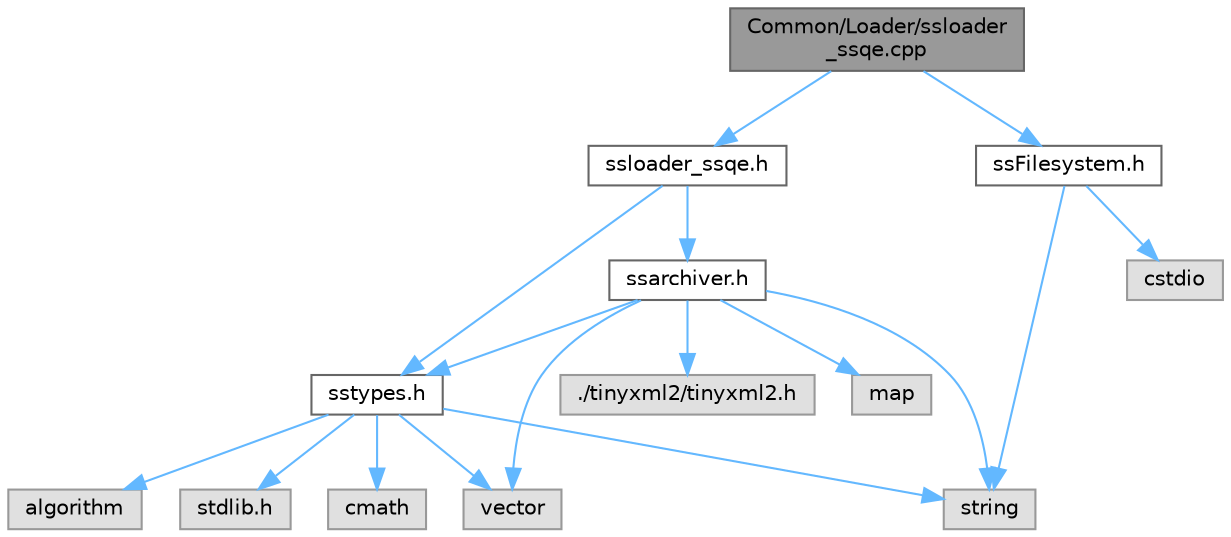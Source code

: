 digraph "Common/Loader/ssloader_ssqe.cpp"
{
 // LATEX_PDF_SIZE
  bgcolor="transparent";
  edge [fontname=Helvetica,fontsize=10,labelfontname=Helvetica,labelfontsize=10];
  node [fontname=Helvetica,fontsize=10,shape=box,height=0.2,width=0.4];
  Node1 [id="Node000001",label="Common/Loader/ssloader\l_ssqe.cpp",height=0.2,width=0.4,color="gray40", fillcolor="grey60", style="filled", fontcolor="black",tooltip=" "];
  Node1 -> Node2 [id="edge1_Node000001_Node000002",color="steelblue1",style="solid",tooltip=" "];
  Node2 [id="Node000002",label="ssloader_ssqe.h",height=0.2,width=0.4,color="grey40", fillcolor="white", style="filled",URL="$ssloader__ssqe_8h.html",tooltip=" "];
  Node2 -> Node3 [id="edge2_Node000002_Node000003",color="steelblue1",style="solid",tooltip=" "];
  Node3 [id="Node000003",label="sstypes.h",height=0.2,width=0.4,color="grey40", fillcolor="white", style="filled",URL="$sstypes_8h.html",tooltip=" "];
  Node3 -> Node4 [id="edge3_Node000003_Node000004",color="steelblue1",style="solid",tooltip=" "];
  Node4 [id="Node000004",label="stdlib.h",height=0.2,width=0.4,color="grey60", fillcolor="#E0E0E0", style="filled",tooltip=" "];
  Node3 -> Node5 [id="edge4_Node000003_Node000005",color="steelblue1",style="solid",tooltip=" "];
  Node5 [id="Node000005",label="string",height=0.2,width=0.4,color="grey60", fillcolor="#E0E0E0", style="filled",tooltip=" "];
  Node3 -> Node6 [id="edge5_Node000003_Node000006",color="steelblue1",style="solid",tooltip=" "];
  Node6 [id="Node000006",label="vector",height=0.2,width=0.4,color="grey60", fillcolor="#E0E0E0", style="filled",tooltip=" "];
  Node3 -> Node7 [id="edge6_Node000003_Node000007",color="steelblue1",style="solid",tooltip=" "];
  Node7 [id="Node000007",label="cmath",height=0.2,width=0.4,color="grey60", fillcolor="#E0E0E0", style="filled",tooltip=" "];
  Node3 -> Node8 [id="edge7_Node000003_Node000008",color="steelblue1",style="solid",tooltip=" "];
  Node8 [id="Node000008",label="algorithm",height=0.2,width=0.4,color="grey60", fillcolor="#E0E0E0", style="filled",tooltip=" "];
  Node2 -> Node9 [id="edge8_Node000002_Node000009",color="steelblue1",style="solid",tooltip=" "];
  Node9 [id="Node000009",label="ssarchiver.h",height=0.2,width=0.4,color="grey40", fillcolor="white", style="filled",URL="$ssarchiver_8h.html",tooltip=" "];
  Node9 -> Node10 [id="edge9_Node000009_Node000010",color="steelblue1",style="solid",tooltip=" "];
  Node10 [id="Node000010",label="./tinyxml2/tinyxml2.h",height=0.2,width=0.4,color="grey60", fillcolor="#E0E0E0", style="filled",tooltip=" "];
  Node9 -> Node3 [id="edge10_Node000009_Node000003",color="steelblue1",style="solid",tooltip=" "];
  Node9 -> Node5 [id="edge11_Node000009_Node000005",color="steelblue1",style="solid",tooltip=" "];
  Node9 -> Node6 [id="edge12_Node000009_Node000006",color="steelblue1",style="solid",tooltip=" "];
  Node9 -> Node11 [id="edge13_Node000009_Node000011",color="steelblue1",style="solid",tooltip=" "];
  Node11 [id="Node000011",label="map",height=0.2,width=0.4,color="grey60", fillcolor="#E0E0E0", style="filled",tooltip=" "];
  Node1 -> Node12 [id="edge14_Node000001_Node000012",color="steelblue1",style="solid",tooltip=" "];
  Node12 [id="Node000012",label="ssFilesystem.h",height=0.2,width=0.4,color="grey40", fillcolor="white", style="filled",URL="$ss_filesystem_8h.html",tooltip=" "];
  Node12 -> Node5 [id="edge15_Node000012_Node000005",color="steelblue1",style="solid",tooltip=" "];
  Node12 -> Node13 [id="edge16_Node000012_Node000013",color="steelblue1",style="solid",tooltip=" "];
  Node13 [id="Node000013",label="cstdio",height=0.2,width=0.4,color="grey60", fillcolor="#E0E0E0", style="filled",tooltip=" "];
}
